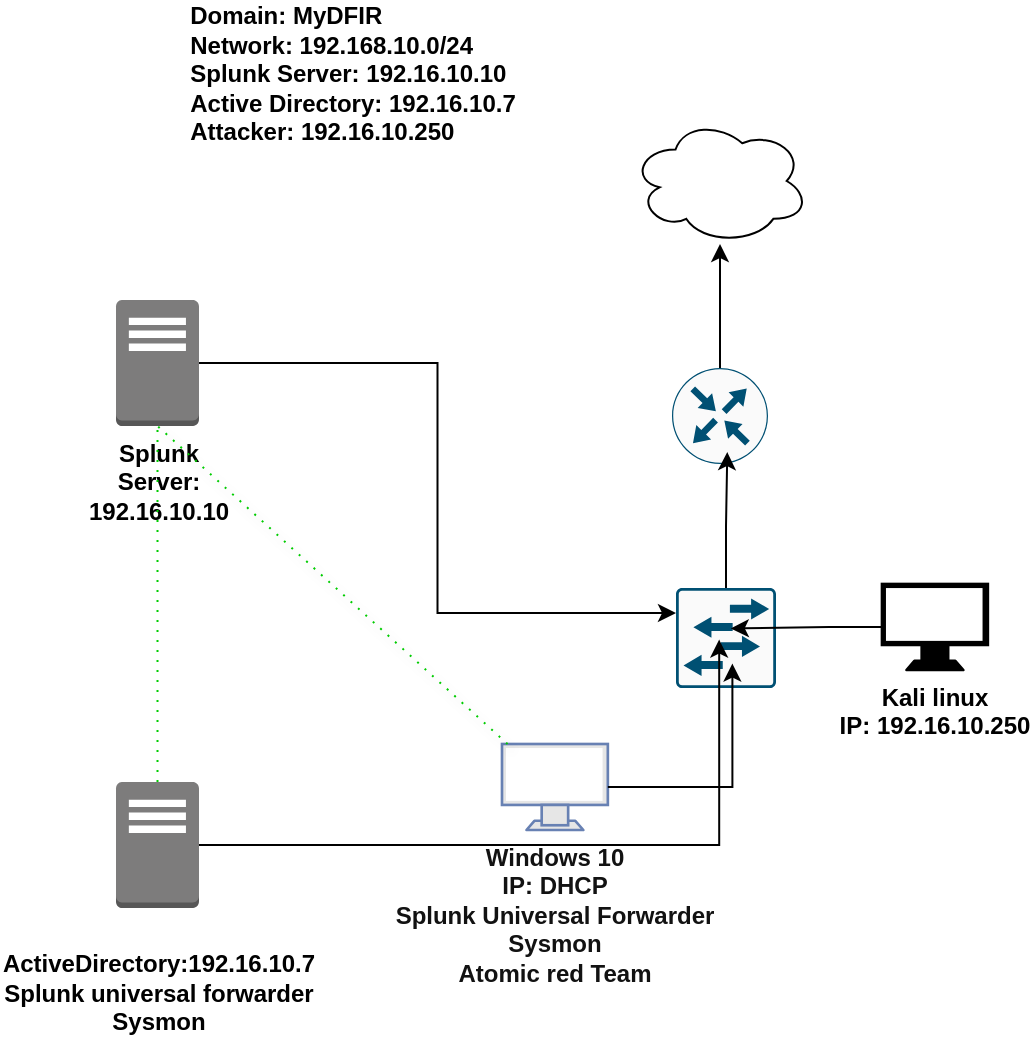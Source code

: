 <mxfile version="24.2.5" type="github">
  <diagram name="Page-1" id="HP8PaCISCQ1MRwEN2Dkr">
    <mxGraphModel dx="1434" dy="772" grid="0" gridSize="10" guides="1" tooltips="1" connect="1" arrows="1" fold="1" page="0" pageScale="1" pageWidth="827" pageHeight="1169" math="0" shadow="0">
      <root>
        <mxCell id="0" />
        <mxCell id="1" parent="0" />
        <mxCell id="USCKVF3GeLTQIj4rQniW-3" value="&lt;b style=&quot;text-align: justify; text-wrap: wrap;&quot;&gt;Splunk Server: 192.16.10.10&lt;/b&gt;" style="outlineConnect=0;dashed=0;verticalLabelPosition=bottom;verticalAlign=top;align=center;html=1;shape=mxgraph.aws3.traditional_server;fillColor=#7D7C7C;gradientColor=none;" parent="1" vertex="1">
          <mxGeometry x="87" y="513" width="41.5" height="63" as="geometry" />
        </mxCell>
        <mxCell id="USCKVF3GeLTQIj4rQniW-20" style="edgeStyle=orthogonalEdgeStyle;rounded=0;orthogonalLoop=1;jettySize=auto;html=1;strokeColor=#00CC00;dashed=1;dashPattern=1 4;endArrow=none;endFill=0;" parent="1" source="USCKVF3GeLTQIj4rQniW-4" target="USCKVF3GeLTQIj4rQniW-3" edge="1">
          <mxGeometry relative="1" as="geometry" />
        </mxCell>
        <mxCell id="USCKVF3GeLTQIj4rQniW-4" value="&lt;div style=&quot;text-wrap: wrap; text-align: justify;&quot;&gt;&lt;b&gt;&lt;br&gt;&lt;/b&gt;&lt;/div&gt;&lt;div style=&quot;text-wrap: wrap; text-align: justify;&quot;&gt;&lt;b&gt;ActiveDirectory:192.16.10.7&lt;/b&gt;&lt;/div&gt;&lt;div&gt;&lt;b&gt;Splunk universal forwarder&lt;/b&gt;&lt;/div&gt;&lt;div&gt;&lt;b&gt;Sysmon&lt;/b&gt;&lt;/div&gt;" style="outlineConnect=0;dashed=0;verticalLabelPosition=bottom;verticalAlign=top;align=center;html=1;shape=mxgraph.aws3.traditional_server;fillColor=#7D7C7C;gradientColor=none;" parent="1" vertex="1">
          <mxGeometry x="87" y="754" width="41.5" height="63" as="geometry" />
        </mxCell>
        <mxCell id="USCKVF3GeLTQIj4rQniW-5" value="&lt;font color=&quot;#000000&quot;&gt;&lt;b&gt;Kali linux&lt;/b&gt;&lt;/font&gt;&lt;div&gt;&lt;font color=&quot;#000000&quot;&gt;&lt;b&gt;IP: 192.16.10.250&lt;/b&gt;&lt;/font&gt;&lt;/div&gt;" style="fontColor=#0066CC;verticalAlign=top;verticalLabelPosition=bottom;labelPosition=center;align=center;html=1;outlineConnect=0;fillColor=#000000;strokeColor=#000000;gradientColor=none;gradientDirection=north;strokeWidth=2;shape=mxgraph.networks.monitor;" parent="1" vertex="1">
          <mxGeometry x="470" y="655" width="52.92" height="43" as="geometry" />
        </mxCell>
        <mxCell id="USCKVF3GeLTQIj4rQniW-6" value="&lt;b&gt;&lt;font color=&quot;#121212&quot;&gt;Windows 10&lt;/font&gt;&lt;/b&gt;&lt;div&gt;&lt;b&gt;&lt;font color=&quot;#121212&quot;&gt;IP: DHCP&lt;/font&gt;&lt;/b&gt;&lt;/div&gt;&lt;div&gt;&lt;b&gt;&lt;font color=&quot;#121212&quot;&gt;Splunk Universal Forwarder&lt;/font&gt;&lt;/b&gt;&lt;/div&gt;&lt;div&gt;&lt;b&gt;&lt;font color=&quot;#121212&quot;&gt;Sysmon&lt;/font&gt;&lt;/b&gt;&lt;/div&gt;&lt;div&gt;&lt;b&gt;&lt;font color=&quot;#121212&quot;&gt;Atomic red Team&lt;/font&gt;&lt;/b&gt;&lt;/div&gt;" style="fontColor=#0066CC;verticalAlign=top;verticalLabelPosition=bottom;labelPosition=center;align=center;html=1;outlineConnect=0;fillColor=#E6E6E6;strokeColor=#6881B3;gradientColor=none;gradientDirection=north;strokeWidth=2;shape=mxgraph.networks.monitor;" parent="1" vertex="1">
          <mxGeometry x="280" y="735" width="52.92" height="43" as="geometry" />
        </mxCell>
        <mxCell id="USCKVF3GeLTQIj4rQniW-7" value="" style="sketch=0;points=[[0.015,0.015,0],[0.985,0.015,0],[0.985,0.985,0],[0.015,0.985,0],[0.25,0,0],[0.5,0,0],[0.75,0,0],[1,0.25,0],[1,0.5,0],[1,0.75,0],[0.75,1,0],[0.5,1,0],[0.25,1,0],[0,0.75,0],[0,0.5,0],[0,0.25,0]];verticalLabelPosition=bottom;html=1;verticalAlign=top;aspect=fixed;align=center;pointerEvents=1;shape=mxgraph.cisco19.rect;prIcon=l2_switch;fillColor=#FAFAFA;strokeColor=#005073;" parent="1" vertex="1">
          <mxGeometry x="367" y="657" width="50" height="50" as="geometry" />
        </mxCell>
        <mxCell id="USCKVF3GeLTQIj4rQniW-16" style="edgeStyle=orthogonalEdgeStyle;rounded=0;orthogonalLoop=1;jettySize=auto;html=1;exitX=0.5;exitY=0;exitDx=0;exitDy=0;exitPerimeter=0;" parent="1" source="USCKVF3GeLTQIj4rQniW-8" target="USCKVF3GeLTQIj4rQniW-9" edge="1">
          <mxGeometry relative="1" as="geometry">
            <mxPoint x="390" y="490" as="targetPoint" />
          </mxGeometry>
        </mxCell>
        <mxCell id="USCKVF3GeLTQIj4rQniW-8" value="" style="sketch=0;points=[[0.5,0,0],[1,0.5,0],[0.5,1,0],[0,0.5,0],[0.145,0.145,0],[0.856,0.145,0],[0.855,0.856,0],[0.145,0.855,0]];verticalLabelPosition=bottom;html=1;verticalAlign=top;aspect=fixed;align=center;pointerEvents=1;shape=mxgraph.cisco19.rect;prIcon=router;fillColor=#FAFAFA;strokeColor=#005073;" parent="1" vertex="1">
          <mxGeometry x="365" y="547" width="48" height="48" as="geometry" />
        </mxCell>
        <mxCell id="USCKVF3GeLTQIj4rQniW-9" value="" style="ellipse;shape=cloud;whiteSpace=wrap;html=1;" parent="1" vertex="1">
          <mxGeometry x="344.54" y="422" width="88.92" height="63" as="geometry" />
        </mxCell>
        <mxCell id="USCKVF3GeLTQIj4rQniW-10" style="edgeStyle=orthogonalEdgeStyle;rounded=0;orthogonalLoop=1;jettySize=auto;html=1;entryX=0.564;entryY=0.756;entryDx=0;entryDy=0;entryPerimeter=0;" parent="1" source="USCKVF3GeLTQIj4rQniW-6" target="USCKVF3GeLTQIj4rQniW-7" edge="1">
          <mxGeometry relative="1" as="geometry" />
        </mxCell>
        <mxCell id="USCKVF3GeLTQIj4rQniW-11" style="edgeStyle=orthogonalEdgeStyle;rounded=0;orthogonalLoop=1;jettySize=auto;html=1;entryX=0.548;entryY=0.404;entryDx=0;entryDy=0;entryPerimeter=0;" parent="1" source="USCKVF3GeLTQIj4rQniW-5" target="USCKVF3GeLTQIj4rQniW-7" edge="1">
          <mxGeometry relative="1" as="geometry" />
        </mxCell>
        <mxCell id="USCKVF3GeLTQIj4rQniW-12" style="edgeStyle=orthogonalEdgeStyle;rounded=0;orthogonalLoop=1;jettySize=auto;html=1;entryX=0.432;entryY=0.516;entryDx=0;entryDy=0;entryPerimeter=0;" parent="1" source="USCKVF3GeLTQIj4rQniW-4" target="USCKVF3GeLTQIj4rQniW-7" edge="1">
          <mxGeometry relative="1" as="geometry" />
        </mxCell>
        <mxCell id="USCKVF3GeLTQIj4rQniW-13" style="edgeStyle=orthogonalEdgeStyle;rounded=0;orthogonalLoop=1;jettySize=auto;html=1;entryX=0;entryY=0.25;entryDx=0;entryDy=0;entryPerimeter=0;" parent="1" source="USCKVF3GeLTQIj4rQniW-3" target="USCKVF3GeLTQIj4rQniW-7" edge="1">
          <mxGeometry relative="1" as="geometry" />
        </mxCell>
        <mxCell id="USCKVF3GeLTQIj4rQniW-14" style="edgeStyle=orthogonalEdgeStyle;rounded=0;orthogonalLoop=1;jettySize=auto;html=1;exitX=0.5;exitY=0;exitDx=0;exitDy=0;exitPerimeter=0;entryX=0.576;entryY=0.876;entryDx=0;entryDy=0;entryPerimeter=0;" parent="1" source="USCKVF3GeLTQIj4rQniW-7" target="USCKVF3GeLTQIj4rQniW-8" edge="1">
          <mxGeometry relative="1" as="geometry" />
        </mxCell>
        <mxCell id="USCKVF3GeLTQIj4rQniW-17" value="&lt;div style=&quot;text-align: justify;&quot;&gt;&lt;b style=&quot;background-color: initial;&quot;&gt;Domain: MyDFIR&lt;/b&gt;&lt;/div&gt;&lt;div style=&quot;text-align: justify;&quot;&gt;&lt;b&gt;Network: 192.168.10.0/24&lt;/b&gt;&lt;/div&gt;&lt;div style=&quot;text-align: justify;&quot;&gt;&lt;b&gt;Splunk Server: 192.16.10.10&lt;/b&gt;&lt;/div&gt;&lt;div style=&quot;text-align: justify;&quot;&gt;&lt;b&gt;Active Directory: 192.16.10.7&lt;/b&gt;&lt;/div&gt;&lt;div style=&quot;text-align: justify;&quot;&gt;&lt;b&gt;Attacker: 192.16.10.250&lt;/b&gt;&lt;/div&gt;&lt;div style=&quot;text-align: justify;&quot;&gt;&lt;b&gt;&lt;br&gt;&lt;/b&gt;&lt;/div&gt;" style="text;strokeColor=none;align=center;fillColor=none;html=1;verticalAlign=middle;whiteSpace=wrap;rounded=0;" parent="1" vertex="1">
          <mxGeometry x="83" y="373" width="245" height="67" as="geometry" />
        </mxCell>
        <mxCell id="USCKVF3GeLTQIj4rQniW-18" style="rounded=0;orthogonalLoop=1;jettySize=auto;html=1;entryX=0.5;entryY=1;entryDx=0;entryDy=0;entryPerimeter=0;strokeColor=#00CC00;shadow=1;dashed=1;dashPattern=1 4;endArrow=none;endFill=0;" parent="1" source="USCKVF3GeLTQIj4rQniW-6" target="USCKVF3GeLTQIj4rQniW-3" edge="1">
          <mxGeometry relative="1" as="geometry" />
        </mxCell>
      </root>
    </mxGraphModel>
  </diagram>
</mxfile>

